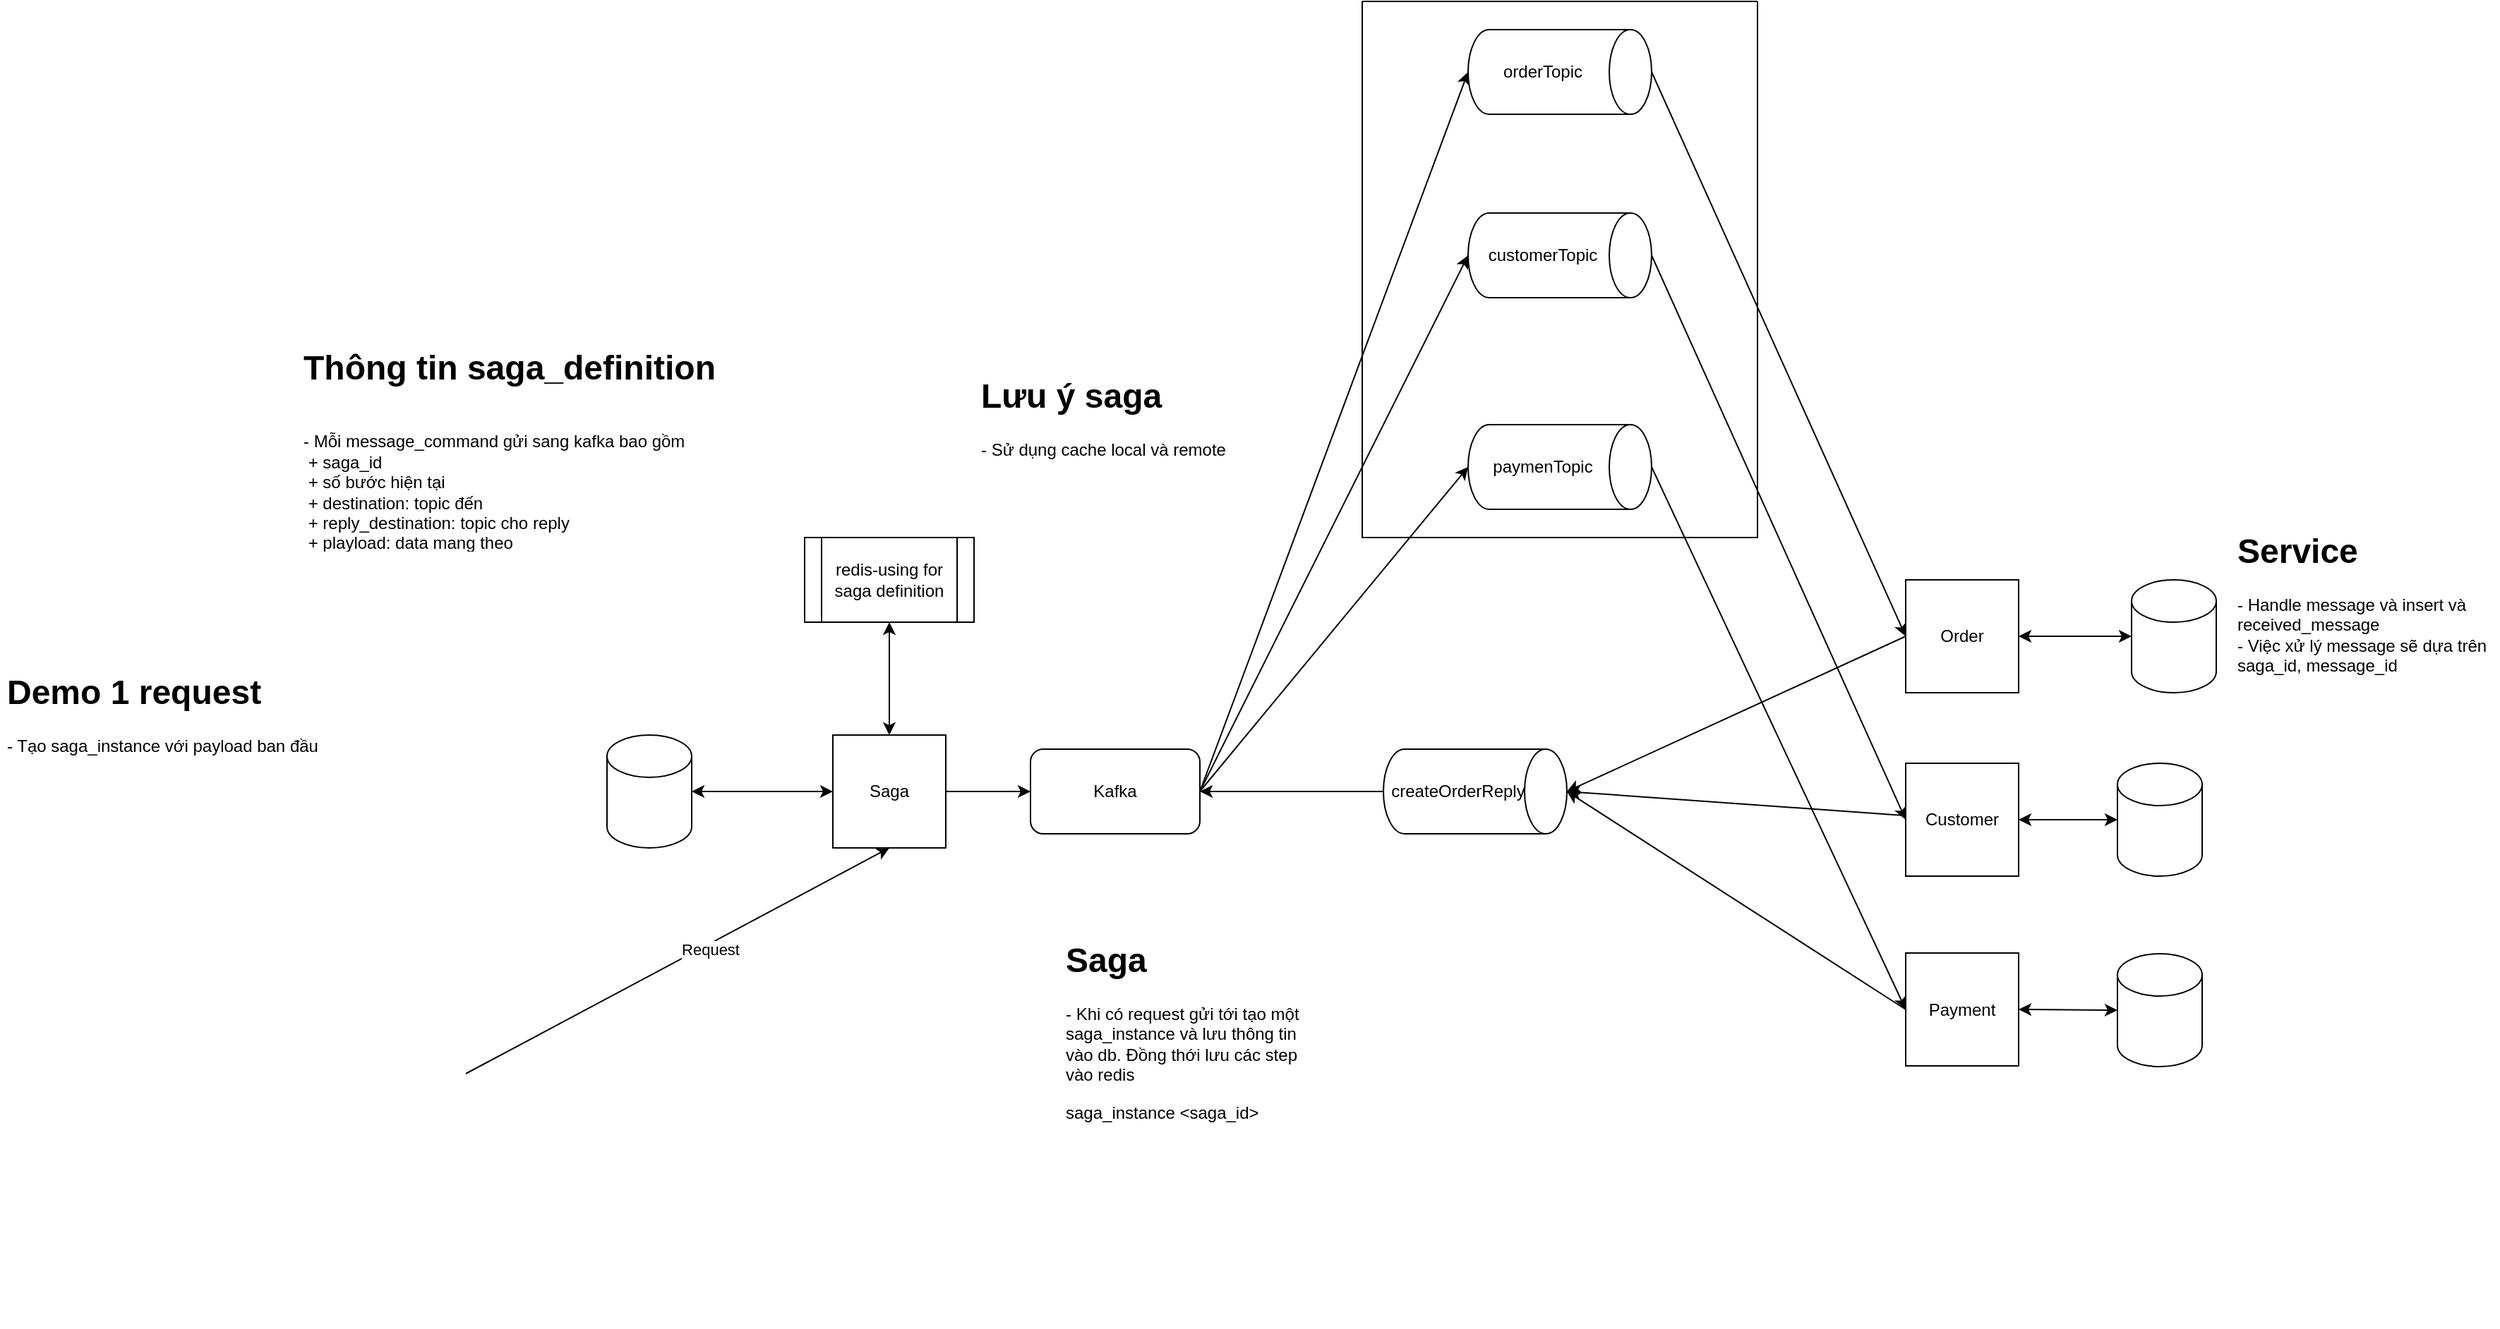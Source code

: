 <mxfile version="17.1.3" type="github">
  <diagram id="y1SZ7tZYvE4JwNdOJnsB" name="Page-1">
    <mxGraphModel dx="1870" dy="2652" grid="1" gridSize="10" guides="1" tooltips="1" connect="1" arrows="1" fold="1" page="1" pageScale="1" pageWidth="827" pageHeight="1169" math="0" shadow="0">
      <root>
        <mxCell id="0" />
        <mxCell id="1" parent="0" />
        <mxCell id="Ov3m3wAGOnwt8bXJbHBy-1" value="Kafka" style="rounded=1;whiteSpace=wrap;html=1;" parent="1" vertex="1">
          <mxGeometry x="20" y="400" width="120" height="60" as="geometry" />
        </mxCell>
        <mxCell id="Ov3m3wAGOnwt8bXJbHBy-3" value="Order&lt;br&gt;" style="whiteSpace=wrap;html=1;aspect=fixed;" parent="1" vertex="1">
          <mxGeometry x="640" y="280" width="80" height="80" as="geometry" />
        </mxCell>
        <mxCell id="Ov3m3wAGOnwt8bXJbHBy-4" value="Customer" style="whiteSpace=wrap;html=1;aspect=fixed;" parent="1" vertex="1">
          <mxGeometry x="640" y="410" width="80" height="80" as="geometry" />
        </mxCell>
        <mxCell id="Ov3m3wAGOnwt8bXJbHBy-5" value="Payment" style="whiteSpace=wrap;html=1;aspect=fixed;" parent="1" vertex="1">
          <mxGeometry x="640" y="544.5" width="80" height="80" as="geometry" />
        </mxCell>
        <mxCell id="Ov3m3wAGOnwt8bXJbHBy-6" value="" style="shape=cylinder3;whiteSpace=wrap;html=1;boundedLbl=1;backgroundOutline=1;size=15;" parent="1" vertex="1">
          <mxGeometry x="800" y="280" width="60" height="80" as="geometry" />
        </mxCell>
        <mxCell id="Ov3m3wAGOnwt8bXJbHBy-7" value="" style="shape=cylinder3;whiteSpace=wrap;html=1;boundedLbl=1;backgroundOutline=1;size=15;" parent="1" vertex="1">
          <mxGeometry x="790" y="545" width="60" height="80" as="geometry" />
        </mxCell>
        <mxCell id="Ov3m3wAGOnwt8bXJbHBy-8" value="" style="shape=cylinder3;whiteSpace=wrap;html=1;boundedLbl=1;backgroundOutline=1;size=15;" parent="1" vertex="1">
          <mxGeometry x="790" y="410" width="60" height="80" as="geometry" />
        </mxCell>
        <mxCell id="Ov3m3wAGOnwt8bXJbHBy-9" value="" style="endArrow=classic;startArrow=classic;html=1;rounded=0;entryX=0;entryY=0.5;entryDx=0;entryDy=0;entryPerimeter=0;exitX=1;exitY=0.5;exitDx=0;exitDy=0;" parent="1" source="Ov3m3wAGOnwt8bXJbHBy-3" target="Ov3m3wAGOnwt8bXJbHBy-6" edge="1">
          <mxGeometry width="50" height="50" relative="1" as="geometry">
            <mxPoint x="750" y="520" as="sourcePoint" />
            <mxPoint x="800" y="470" as="targetPoint" />
          </mxGeometry>
        </mxCell>
        <mxCell id="Ov3m3wAGOnwt8bXJbHBy-10" value="" style="endArrow=classic;startArrow=classic;html=1;rounded=0;exitX=1;exitY=0.5;exitDx=0;exitDy=0;entryX=0;entryY=0.5;entryDx=0;entryDy=0;entryPerimeter=0;" parent="1" source="Ov3m3wAGOnwt8bXJbHBy-4" target="Ov3m3wAGOnwt8bXJbHBy-8" edge="1">
          <mxGeometry width="50" height="50" relative="1" as="geometry">
            <mxPoint x="750" y="500" as="sourcePoint" />
            <mxPoint x="800" y="450" as="targetPoint" />
          </mxGeometry>
        </mxCell>
        <mxCell id="Ov3m3wAGOnwt8bXJbHBy-11" value="" style="endArrow=classic;startArrow=classic;html=1;rounded=0;exitX=1;exitY=0.5;exitDx=0;exitDy=0;entryX=0;entryY=0.5;entryDx=0;entryDy=0;entryPerimeter=0;" parent="1" source="Ov3m3wAGOnwt8bXJbHBy-5" target="Ov3m3wAGOnwt8bXJbHBy-7" edge="1">
          <mxGeometry width="50" height="50" relative="1" as="geometry">
            <mxPoint x="750" y="520" as="sourcePoint" />
            <mxPoint x="800" y="470" as="targetPoint" />
          </mxGeometry>
        </mxCell>
        <mxCell id="Ov3m3wAGOnwt8bXJbHBy-12" value="redis-using for saga definition" style="shape=process;whiteSpace=wrap;html=1;backgroundOutline=1;" parent="1" vertex="1">
          <mxGeometry x="-140" y="250" width="120" height="60" as="geometry" />
        </mxCell>
        <mxCell id="Ov3m3wAGOnwt8bXJbHBy-13" value="Saga" style="whiteSpace=wrap;html=1;aspect=fixed;" parent="1" vertex="1">
          <mxGeometry x="-120" y="390" width="80" height="80" as="geometry" />
        </mxCell>
        <mxCell id="Ov3m3wAGOnwt8bXJbHBy-15" value="" style="shape=cylinder3;whiteSpace=wrap;html=1;boundedLbl=1;backgroundOutline=1;size=15;" parent="1" vertex="1">
          <mxGeometry x="-280" y="390" width="60" height="80" as="geometry" />
        </mxCell>
        <mxCell id="Ov3m3wAGOnwt8bXJbHBy-16" value="" style="endArrow=classic;startArrow=classic;html=1;rounded=0;exitX=1;exitY=0.5;exitDx=0;exitDy=0;exitPerimeter=0;entryX=0;entryY=0.5;entryDx=0;entryDy=0;" parent="1" source="Ov3m3wAGOnwt8bXJbHBy-15" target="Ov3m3wAGOnwt8bXJbHBy-13" edge="1">
          <mxGeometry width="50" height="50" relative="1" as="geometry">
            <mxPoint x="10" y="590" as="sourcePoint" />
            <mxPoint x="60" y="540" as="targetPoint" />
          </mxGeometry>
        </mxCell>
        <mxCell id="Ov3m3wAGOnwt8bXJbHBy-18" value="" style="endArrow=classic;html=1;rounded=0;entryX=0.5;entryY=1;entryDx=0;entryDy=0;" parent="1" target="Ov3m3wAGOnwt8bXJbHBy-13" edge="1">
          <mxGeometry width="50" height="50" relative="1" as="geometry">
            <mxPoint x="-380" y="630" as="sourcePoint" />
            <mxPoint x="-120" y="470" as="targetPoint" />
          </mxGeometry>
        </mxCell>
        <mxCell id="Ov3m3wAGOnwt8bXJbHBy-27" value="Request" style="edgeLabel;html=1;align=center;verticalAlign=middle;resizable=0;points=[];" parent="Ov3m3wAGOnwt8bXJbHBy-18" vertex="1" connectable="0">
          <mxGeometry x="0.14" y="-4" relative="1" as="geometry">
            <mxPoint as="offset" />
          </mxGeometry>
        </mxCell>
        <mxCell id="Ov3m3wAGOnwt8bXJbHBy-20" value="&lt;h1&gt;Saga&lt;/h1&gt;&lt;p&gt;- Khi có request gửi tới tạo một saga_instance và lưu thông tin vào db. Đồng thới lưu các step vào redis&lt;/p&gt;&lt;p&gt;saga_instance &amp;lt;saga_id&amp;gt;&amp;nbsp;&lt;/p&gt;" style="text;html=1;strokeColor=none;fillColor=none;spacing=5;spacingTop=-20;whiteSpace=wrap;overflow=hidden;rounded=0;" parent="1" vertex="1">
          <mxGeometry x="40" y="530" width="180" height="280" as="geometry" />
        </mxCell>
        <mxCell id="Ov3m3wAGOnwt8bXJbHBy-21" value="" style="endArrow=classic;html=1;rounded=0;entryX=0;entryY=0.5;entryDx=0;entryDy=0;exitX=1;exitY=0.5;exitDx=0;exitDy=0;" parent="1" source="Ov3m3wAGOnwt8bXJbHBy-13" target="Ov3m3wAGOnwt8bXJbHBy-1" edge="1">
          <mxGeometry width="50" height="50" relative="1" as="geometry">
            <mxPoint x="-60" y="460" as="sourcePoint" />
            <mxPoint x="47.96" y="402.98" as="targetPoint" />
          </mxGeometry>
        </mxCell>
        <mxCell id="Ov3m3wAGOnwt8bXJbHBy-23" value="orderTopic" style="shape=cylinder3;whiteSpace=wrap;html=1;boundedLbl=1;backgroundOutline=1;size=15;direction=south;" parent="1" vertex="1">
          <mxGeometry x="330" y="-110" width="130" height="60" as="geometry" />
        </mxCell>
        <mxCell id="Ov3m3wAGOnwt8bXJbHBy-24" value="paymenTopic" style="shape=cylinder3;whiteSpace=wrap;html=1;boundedLbl=1;backgroundOutline=1;size=15;direction=south;" parent="1" vertex="1">
          <mxGeometry x="330" y="170" width="130" height="60" as="geometry" />
        </mxCell>
        <mxCell id="Ov3m3wAGOnwt8bXJbHBy-25" value="customerTopic" style="shape=cylinder3;whiteSpace=wrap;html=1;boundedLbl=1;backgroundOutline=1;size=15;direction=south;" parent="1" vertex="1">
          <mxGeometry x="330" y="20" width="130" height="60" as="geometry" />
        </mxCell>
        <mxCell id="Ov3m3wAGOnwt8bXJbHBy-29" value="" style="endArrow=classic;startArrow=classic;html=1;rounded=0;entryX=0.5;entryY=1;entryDx=0;entryDy=0;exitX=0.5;exitY=0;exitDx=0;exitDy=0;" parent="1" source="Ov3m3wAGOnwt8bXJbHBy-13" target="Ov3m3wAGOnwt8bXJbHBy-12" edge="1">
          <mxGeometry width="50" height="50" relative="1" as="geometry">
            <mxPoint x="-180" y="390" as="sourcePoint" />
            <mxPoint x="-130" y="340" as="targetPoint" />
          </mxGeometry>
        </mxCell>
        <mxCell id="Ov3m3wAGOnwt8bXJbHBy-30" value="" style="endArrow=classic;html=1;rounded=0;exitX=1;exitY=0.5;exitDx=0;exitDy=0;entryX=0.5;entryY=1;entryDx=0;entryDy=0;entryPerimeter=0;" parent="1" source="Ov3m3wAGOnwt8bXJbHBy-1" target="Ov3m3wAGOnwt8bXJbHBy-23" edge="1">
          <mxGeometry width="50" height="50" relative="1" as="geometry">
            <mxPoint x="270" y="470" as="sourcePoint" />
            <mxPoint x="320" y="420" as="targetPoint" />
          </mxGeometry>
        </mxCell>
        <mxCell id="Ov3m3wAGOnwt8bXJbHBy-31" value="" style="endArrow=classic;html=1;rounded=0;exitX=1;exitY=0.5;exitDx=0;exitDy=0;entryX=0.5;entryY=1;entryDx=0;entryDy=0;entryPerimeter=0;" parent="1" source="Ov3m3wAGOnwt8bXJbHBy-1" target="Ov3m3wAGOnwt8bXJbHBy-25" edge="1">
          <mxGeometry width="50" height="50" relative="1" as="geometry">
            <mxPoint x="150" y="440" as="sourcePoint" />
            <mxPoint x="300" y="310" as="targetPoint" />
          </mxGeometry>
        </mxCell>
        <mxCell id="Ov3m3wAGOnwt8bXJbHBy-32" value="" style="endArrow=classic;html=1;rounded=0;exitX=1;exitY=0.5;exitDx=0;exitDy=0;entryX=0.5;entryY=1;entryDx=0;entryDy=0;entryPerimeter=0;" parent="1" source="Ov3m3wAGOnwt8bXJbHBy-1" target="Ov3m3wAGOnwt8bXJbHBy-24" edge="1">
          <mxGeometry width="50" height="50" relative="1" as="geometry">
            <mxPoint x="160" y="450" as="sourcePoint" />
            <mxPoint x="310" y="320" as="targetPoint" />
          </mxGeometry>
        </mxCell>
        <mxCell id="Ov3m3wAGOnwt8bXJbHBy-33" value="" style="endArrow=classic;html=1;rounded=0;entryX=0;entryY=0.5;entryDx=0;entryDy=0;exitX=0.5;exitY=0;exitDx=0;exitDy=0;exitPerimeter=0;" parent="1" source="Ov3m3wAGOnwt8bXJbHBy-23" target="Ov3m3wAGOnwt8bXJbHBy-3" edge="1">
          <mxGeometry width="50" height="50" relative="1" as="geometry">
            <mxPoint x="270" y="470" as="sourcePoint" />
            <mxPoint x="320" y="420" as="targetPoint" />
          </mxGeometry>
        </mxCell>
        <mxCell id="Ov3m3wAGOnwt8bXJbHBy-34" value="" style="endArrow=classic;html=1;rounded=0;exitX=0.5;exitY=0;exitDx=0;exitDy=0;entryX=0;entryY=0.5;entryDx=0;entryDy=0;exitPerimeter=0;" parent="1" source="Ov3m3wAGOnwt8bXJbHBy-25" target="Ov3m3wAGOnwt8bXJbHBy-4" edge="1">
          <mxGeometry width="50" height="50" relative="1" as="geometry">
            <mxPoint x="490" y="590" as="sourcePoint" />
            <mxPoint x="640" y="460" as="targetPoint" />
          </mxGeometry>
        </mxCell>
        <mxCell id="Ov3m3wAGOnwt8bXJbHBy-35" value="" style="endArrow=classic;html=1;rounded=0;entryX=0;entryY=0.5;entryDx=0;entryDy=0;exitX=0.5;exitY=0;exitDx=0;exitDy=0;exitPerimeter=0;" parent="1" source="Ov3m3wAGOnwt8bXJbHBy-24" target="Ov3m3wAGOnwt8bXJbHBy-5" edge="1">
          <mxGeometry width="50" height="50" relative="1" as="geometry">
            <mxPoint x="280" y="670" as="sourcePoint" />
            <mxPoint x="330" y="620" as="targetPoint" />
          </mxGeometry>
        </mxCell>
        <mxCell id="Ov3m3wAGOnwt8bXJbHBy-37" value="createOrderReply" style="shape=cylinder3;whiteSpace=wrap;html=1;boundedLbl=1;backgroundOutline=1;size=15;direction=south;" parent="1" vertex="1">
          <mxGeometry x="270" y="400" width="130" height="60" as="geometry" />
        </mxCell>
        <mxCell id="Ov3m3wAGOnwt8bXJbHBy-38" value="" style="swimlane;startSize=0;" parent="1" vertex="1">
          <mxGeometry x="255" y="-130" width="280" height="380" as="geometry" />
        </mxCell>
        <mxCell id="Ov3m3wAGOnwt8bXJbHBy-39" value="" style="endArrow=classic;html=1;rounded=0;entryX=0.5;entryY=0;entryDx=0;entryDy=0;entryPerimeter=0;exitX=0;exitY=0.5;exitDx=0;exitDy=0;" parent="1" source="Ov3m3wAGOnwt8bXJbHBy-3" target="Ov3m3wAGOnwt8bXJbHBy-37" edge="1">
          <mxGeometry width="50" height="50" relative="1" as="geometry">
            <mxPoint x="640" y="320" as="sourcePoint" />
            <mxPoint x="330" y="410" as="targetPoint" />
          </mxGeometry>
        </mxCell>
        <mxCell id="Ov3m3wAGOnwt8bXJbHBy-40" value="" style="endArrow=classic;html=1;rounded=0;entryX=0.5;entryY=0;entryDx=0;entryDy=0;entryPerimeter=0;" parent="1" source="Ov3m3wAGOnwt8bXJbHBy-4" target="Ov3m3wAGOnwt8bXJbHBy-37" edge="1">
          <mxGeometry width="50" height="50" relative="1" as="geometry">
            <mxPoint x="280" y="460" as="sourcePoint" />
            <mxPoint x="330" y="410" as="targetPoint" />
          </mxGeometry>
        </mxCell>
        <mxCell id="Ov3m3wAGOnwt8bXJbHBy-41" value="" style="endArrow=classic;html=1;rounded=0;exitX=0;exitY=0.5;exitDx=0;exitDy=0;entryX=0.5;entryY=0;entryDx=0;entryDy=0;entryPerimeter=0;" parent="1" source="Ov3m3wAGOnwt8bXJbHBy-5" target="Ov3m3wAGOnwt8bXJbHBy-37" edge="1">
          <mxGeometry width="50" height="50" relative="1" as="geometry">
            <mxPoint x="280" y="460" as="sourcePoint" />
            <mxPoint x="330" y="410" as="targetPoint" />
          </mxGeometry>
        </mxCell>
        <mxCell id="Ov3m3wAGOnwt8bXJbHBy-42" value="" style="endArrow=classic;html=1;rounded=0;exitX=0.5;exitY=1;exitDx=0;exitDy=0;exitPerimeter=0;" parent="1" source="Ov3m3wAGOnwt8bXJbHBy-37" edge="1">
          <mxGeometry width="50" height="50" relative="1" as="geometry">
            <mxPoint x="280" y="460" as="sourcePoint" />
            <mxPoint x="140" y="430" as="targetPoint" />
          </mxGeometry>
        </mxCell>
        <mxCell id="Ov3m3wAGOnwt8bXJbHBy-43" value="&lt;h1&gt;Service&lt;/h1&gt;&lt;div&gt;- Handle message và insert và received_message&lt;/div&gt;&lt;div&gt;- Việc xử lý message sẽ dựa trên saga_id, message_id&lt;/div&gt;&lt;div&gt;&lt;br&gt;&lt;/div&gt;&lt;div&gt;- Thực hiện nghiệp vụ&lt;/div&gt;&lt;div&gt;- Cập nhật db&lt;/div&gt;" style="text;html=1;strokeColor=none;fillColor=none;spacing=5;spacingTop=-20;whiteSpace=wrap;overflow=hidden;rounded=0;" parent="1" vertex="1">
          <mxGeometry x="870" y="240" width="190" height="120" as="geometry" />
        </mxCell>
        <mxCell id="Ov3m3wAGOnwt8bXJbHBy-44" value="&lt;h1&gt;Thông tin saga_definition&lt;/h1&gt;&lt;div&gt;&lt;br&gt;&lt;/div&gt;&lt;div&gt;- Mỗi message_command gửi sang kafka bao gồm&amp;nbsp;&lt;/div&gt;&lt;div&gt;&lt;span style=&quot;white-space: pre&quot;&gt; &lt;/span&gt;+ saga_id&amp;nbsp;&lt;br&gt;&lt;/div&gt;&lt;div&gt;&lt;span style=&quot;white-space: pre&quot;&gt; &lt;/span&gt;+ số bước hiện tại&lt;br&gt;&lt;/div&gt;&lt;div&gt;&lt;span style=&quot;white-space: pre&quot;&gt; &lt;/span&gt;+ destination: topic đến&amp;nbsp;&lt;br&gt;&lt;/div&gt;&lt;div&gt;&lt;span style=&quot;white-space: pre&quot;&gt; &lt;/span&gt;+ reply_destination: topic cho reply&amp;nbsp;&lt;br&gt;&lt;/div&gt;&lt;div&gt;&lt;span style=&quot;white-space: pre&quot;&gt; &lt;/span&gt;+ playload: data mang theo&lt;br&gt;&lt;/div&gt;" style="text;html=1;strokeColor=none;fillColor=none;spacing=5;spacingTop=-20;whiteSpace=wrap;overflow=hidden;rounded=0;" parent="1" vertex="1">
          <mxGeometry x="-500" y="110" width="340" height="150" as="geometry" />
        </mxCell>
        <mxCell id="Ov3m3wAGOnwt8bXJbHBy-45" value="&lt;h1&gt;Demo 1 request&lt;/h1&gt;&lt;p&gt;- Tạo saga_instance với payload ban đầu&amp;nbsp;&lt;/p&gt;&lt;p&gt;&lt;br&gt;&lt;/p&gt;" style="text;html=1;strokeColor=none;fillColor=none;spacing=5;spacingTop=-20;whiteSpace=wrap;overflow=hidden;rounded=0;" parent="1" vertex="1">
          <mxGeometry x="-710" y="340" width="320" height="270" as="geometry" />
        </mxCell>
        <mxCell id="Ov3m3wAGOnwt8bXJbHBy-46" value="&lt;h1&gt;Lưu ý saga&lt;/h1&gt;&lt;div&gt;- Sử dụng cache local và remote&lt;/div&gt;" style="text;html=1;strokeColor=none;fillColor=none;spacing=5;spacingTop=-20;whiteSpace=wrap;overflow=hidden;rounded=0;" parent="1" vertex="1">
          <mxGeometry x="-20" y="130" width="190" height="120" as="geometry" />
        </mxCell>
      </root>
    </mxGraphModel>
  </diagram>
</mxfile>
